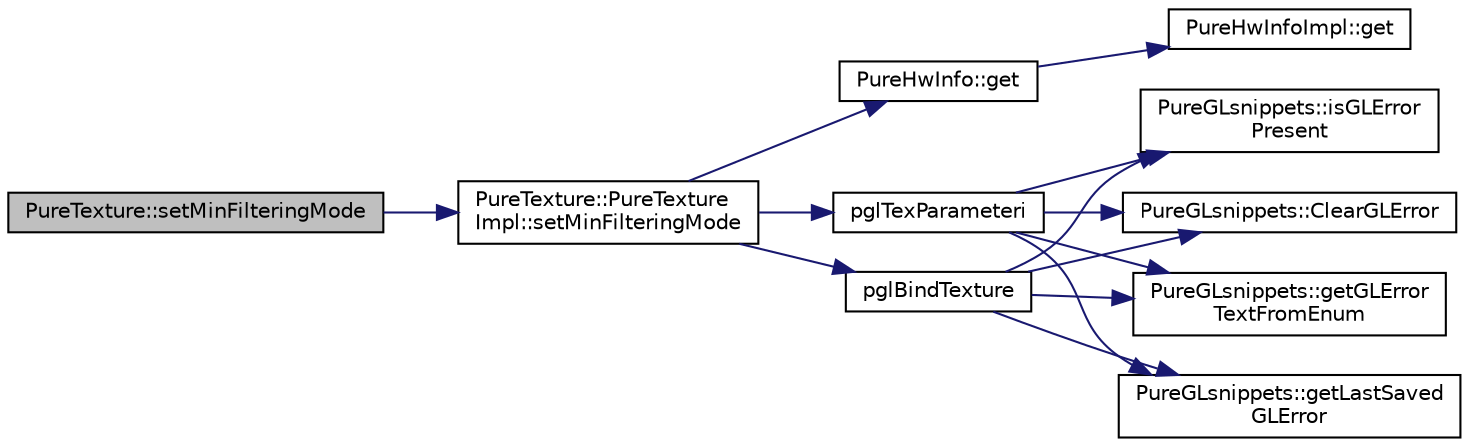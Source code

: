 digraph "PureTexture::setMinFilteringMode"
{
 // LATEX_PDF_SIZE
  edge [fontname="Helvetica",fontsize="10",labelfontname="Helvetica",labelfontsize="10"];
  node [fontname="Helvetica",fontsize="10",shape=record];
  rankdir="LR";
  Node1 [label="PureTexture::setMinFilteringMode",height=0.2,width=0.4,color="black", fillcolor="grey75", style="filled", fontcolor="black",tooltip="Sets the isotropic filtering mode when zooming out (1 texel < 1 pixel)."];
  Node1 -> Node2 [color="midnightblue",fontsize="10",style="solid",fontname="Helvetica"];
  Node2 [label="PureTexture::PureTexture\lImpl::setMinFilteringMode",height=0.2,width=0.4,color="black", fillcolor="white", style="filled",URL="$class_pure_texture_1_1_pure_texture_impl.html#aae03bd84ec46e994ad8596eb75d19e60",tooltip=" "];
  Node2 -> Node3 [color="midnightblue",fontsize="10",style="solid",fontname="Helvetica"];
  Node3 [label="PureHwInfo::get",height=0.2,width=0.4,color="black", fillcolor="white", style="filled",URL="$class_pure_hw_info.html#a5d801d548489e9f6c9a3485b8979af3f",tooltip="Gets the singleton instance."];
  Node3 -> Node4 [color="midnightblue",fontsize="10",style="solid",fontname="Helvetica"];
  Node4 [label="PureHwInfoImpl::get",height=0.2,width=0.4,color="black", fillcolor="white", style="filled",URL="$class_pure_hw_info_impl.html#a54faedd6ce3a5750139d457f4a8a22f2",tooltip="Gets the singleton instance."];
  Node2 -> Node5 [color="midnightblue",fontsize="10",style="solid",fontname="Helvetica"];
  Node5 [label="pglBindTexture",height=0.2,width=0.4,color="black", fillcolor="white", style="filled",URL="$_pure_g_lsafe_funcs_8cpp.html#a81dc93b65713c5209fc08c6cb66cfae3",tooltip=" "];
  Node5 -> Node6 [color="midnightblue",fontsize="10",style="solid",fontname="Helvetica"];
  Node6 [label="PureGLsnippets::ClearGLError",height=0.2,width=0.4,color="black", fillcolor="white", style="filled",URL="$class_pure_g_lsnippets.html#a861a8137e889cc2e6dd0b81eee84a6c3",tooltip="Clears GL error state."];
  Node5 -> Node7 [color="midnightblue",fontsize="10",style="solid",fontname="Helvetica"];
  Node7 [label="PureGLsnippets::getGLError\lTextFromEnum",height=0.2,width=0.4,color="black", fillcolor="white", style="filled",URL="$class_pure_g_lsnippets.html#ac9c5e3570d082ea2c1f51b185e238641",tooltip="Gets the string representation of the given GL error."];
  Node5 -> Node8 [color="midnightblue",fontsize="10",style="solid",fontname="Helvetica"];
  Node8 [label="PureGLsnippets::getLastSaved\lGLError",height=0.2,width=0.4,color="black", fillcolor="white", style="filled",URL="$class_pure_g_lsnippets.html#a65daf410252a99c8a322fea26bd4caf1",tooltip="Gets the last saved GL error."];
  Node5 -> Node9 [color="midnightblue",fontsize="10",style="solid",fontname="Helvetica"];
  Node9 [label="PureGLsnippets::isGLError\lPresent",height=0.2,width=0.4,color="black", fillcolor="white", style="filled",URL="$class_pure_g_lsnippets.html#a9901675747b09835eb82ddbad3a91fa5",tooltip="Gets whether there is an error in OpenGL or not."];
  Node2 -> Node10 [color="midnightblue",fontsize="10",style="solid",fontname="Helvetica"];
  Node10 [label="pglTexParameteri",height=0.2,width=0.4,color="black", fillcolor="white", style="filled",URL="$_pure_g_lsafe_funcs_8cpp.html#aad495152c9a97080f402540bfc18c591",tooltip=" "];
  Node10 -> Node6 [color="midnightblue",fontsize="10",style="solid",fontname="Helvetica"];
  Node10 -> Node7 [color="midnightblue",fontsize="10",style="solid",fontname="Helvetica"];
  Node10 -> Node8 [color="midnightblue",fontsize="10",style="solid",fontname="Helvetica"];
  Node10 -> Node9 [color="midnightblue",fontsize="10",style="solid",fontname="Helvetica"];
}
